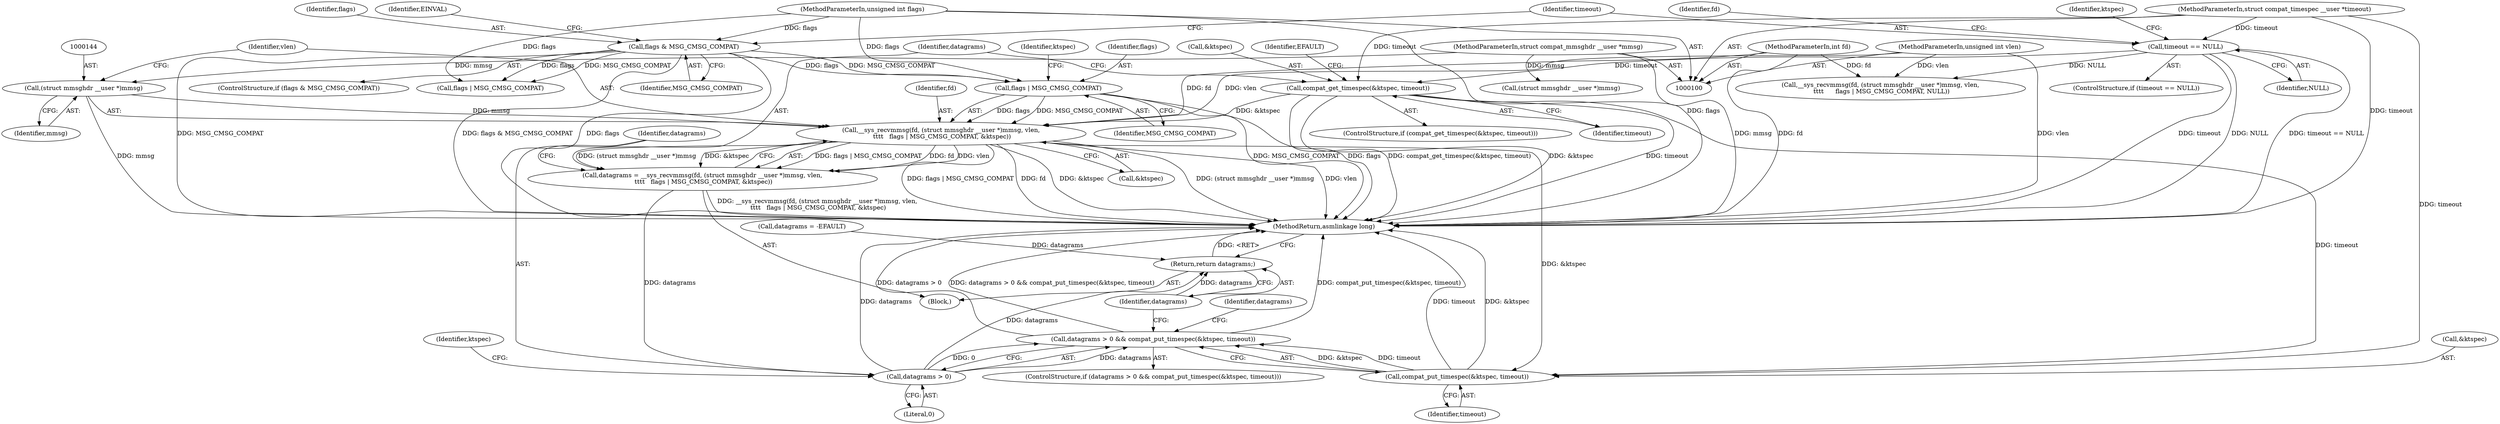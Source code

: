 digraph "0_linux_2def2ef2ae5f3990aabdbe8a755911902707d268@API" {
"1000141" [label="(Call,__sys_recvmmsg(fd, (struct mmsghdr __user *)mmsg, vlen,\n \t\t\t\t   flags | MSG_CMSG_COMPAT, &ktspec))"];
"1000101" [label="(MethodParameterIn,int fd)"];
"1000143" [label="(Call,(struct mmsghdr __user *)mmsg)"];
"1000102" [label="(MethodParameterIn,struct compat_mmsghdr __user *mmsg)"];
"1000103" [label="(MethodParameterIn,unsigned int vlen)"];
"1000147" [label="(Call,flags | MSG_CMSG_COMPAT)"];
"1000110" [label="(Call,flags & MSG_CMSG_COMPAT)"];
"1000104" [label="(MethodParameterIn,unsigned int flags)"];
"1000132" [label="(Call,compat_get_timespec(&ktspec, timeout))"];
"1000117" [label="(Call,timeout == NULL)"];
"1000105" [label="(MethodParameterIn,struct compat_timespec __user *timeout)"];
"1000139" [label="(Call,datagrams = __sys_recvmmsg(fd, (struct mmsghdr __user *)mmsg, vlen,\n \t\t\t\t   flags | MSG_CMSG_COMPAT, &ktspec))"];
"1000154" [label="(Call,datagrams > 0)"];
"1000153" [label="(Call,datagrams > 0 && compat_put_timespec(&ktspec, timeout))"];
"1000165" [label="(Return,return datagrams;)"];
"1000157" [label="(Call,compat_put_timespec(&ktspec, timeout))"];
"1000110" [label="(Call,flags & MSG_CMSG_COMPAT)"];
"1000159" [label="(Identifier,ktspec)"];
"1000166" [label="(Identifier,datagrams)"];
"1000158" [label="(Call,&ktspec)"];
"1000162" [label="(Identifier,datagrams)"];
"1000142" [label="(Identifier,fd)"];
"1000112" [label="(Identifier,MSG_CMSG_COMPAT)"];
"1000153" [label="(Call,datagrams > 0 && compat_put_timespec(&ktspec, timeout))"];
"1000151" [label="(Identifier,ktspec)"];
"1000147" [label="(Call,flags | MSG_CMSG_COMPAT)"];
"1000106" [label="(Block,)"];
"1000119" [label="(Identifier,NULL)"];
"1000116" [label="(ControlStructure,if (timeout == NULL))"];
"1000131" [label="(ControlStructure,if (compat_get_timespec(&ktspec, timeout)))"];
"1000123" [label="(Call,(struct mmsghdr __user *)mmsg)"];
"1000101" [label="(MethodParameterIn,int fd)"];
"1000122" [label="(Identifier,fd)"];
"1000133" [label="(Call,&ktspec)"];
"1000109" [label="(ControlStructure,if (flags & MSG_CMSG_COMPAT))"];
"1000118" [label="(Identifier,timeout)"];
"1000160" [label="(Identifier,timeout)"];
"1000102" [label="(MethodParameterIn,struct compat_mmsghdr __user *mmsg)"];
"1000132" [label="(Call,compat_get_timespec(&ktspec, timeout))"];
"1000154" [label="(Call,datagrams > 0)"];
"1000127" [label="(Call,flags | MSG_CMSG_COMPAT)"];
"1000161" [label="(Call,datagrams = -EFAULT)"];
"1000141" [label="(Call,__sys_recvmmsg(fd, (struct mmsghdr __user *)mmsg, vlen,\n \t\t\t\t   flags | MSG_CMSG_COMPAT, &ktspec))"];
"1000155" [label="(Identifier,datagrams)"];
"1000111" [label="(Identifier,flags)"];
"1000152" [label="(ControlStructure,if (datagrams > 0 && compat_put_timespec(&ktspec, timeout)))"];
"1000157" [label="(Call,compat_put_timespec(&ktspec, timeout))"];
"1000115" [label="(Identifier,EINVAL)"];
"1000139" [label="(Call,datagrams = __sys_recvmmsg(fd, (struct mmsghdr __user *)mmsg, vlen,\n \t\t\t\t   flags | MSG_CMSG_COMPAT, &ktspec))"];
"1000140" [label="(Identifier,datagrams)"];
"1000149" [label="(Identifier,MSG_CMSG_COMPAT)"];
"1000145" [label="(Identifier,mmsg)"];
"1000105" [label="(MethodParameterIn,struct compat_timespec __user *timeout)"];
"1000134" [label="(Identifier,ktspec)"];
"1000156" [label="(Literal,0)"];
"1000165" [label="(Return,return datagrams;)"];
"1000117" [label="(Call,timeout == NULL)"];
"1000143" [label="(Call,(struct mmsghdr __user *)mmsg)"];
"1000121" [label="(Call,__sys_recvmmsg(fd, (struct mmsghdr __user *)mmsg, vlen,\n \t\t\t\t      flags | MSG_CMSG_COMPAT, NULL))"];
"1000104" [label="(MethodParameterIn,unsigned int flags)"];
"1000103" [label="(MethodParameterIn,unsigned int vlen)"];
"1000150" [label="(Call,&ktspec)"];
"1000135" [label="(Identifier,timeout)"];
"1000146" [label="(Identifier,vlen)"];
"1000167" [label="(MethodReturn,asmlinkage long)"];
"1000148" [label="(Identifier,flags)"];
"1000138" [label="(Identifier,EFAULT)"];
"1000141" -> "1000139"  [label="AST: "];
"1000141" -> "1000150"  [label="CFG: "];
"1000142" -> "1000141"  [label="AST: "];
"1000143" -> "1000141"  [label="AST: "];
"1000146" -> "1000141"  [label="AST: "];
"1000147" -> "1000141"  [label="AST: "];
"1000150" -> "1000141"  [label="AST: "];
"1000139" -> "1000141"  [label="CFG: "];
"1000141" -> "1000167"  [label="DDG: fd"];
"1000141" -> "1000167"  [label="DDG: &ktspec"];
"1000141" -> "1000167"  [label="DDG: (struct mmsghdr __user *)mmsg"];
"1000141" -> "1000167"  [label="DDG: vlen"];
"1000141" -> "1000167"  [label="DDG: flags | MSG_CMSG_COMPAT"];
"1000141" -> "1000139"  [label="DDG: flags | MSG_CMSG_COMPAT"];
"1000141" -> "1000139"  [label="DDG: fd"];
"1000141" -> "1000139"  [label="DDG: vlen"];
"1000141" -> "1000139"  [label="DDG: (struct mmsghdr __user *)mmsg"];
"1000141" -> "1000139"  [label="DDG: &ktspec"];
"1000101" -> "1000141"  [label="DDG: fd"];
"1000143" -> "1000141"  [label="DDG: mmsg"];
"1000103" -> "1000141"  [label="DDG: vlen"];
"1000147" -> "1000141"  [label="DDG: flags"];
"1000147" -> "1000141"  [label="DDG: MSG_CMSG_COMPAT"];
"1000132" -> "1000141"  [label="DDG: &ktspec"];
"1000141" -> "1000157"  [label="DDG: &ktspec"];
"1000101" -> "1000100"  [label="AST: "];
"1000101" -> "1000167"  [label="DDG: fd"];
"1000101" -> "1000121"  [label="DDG: fd"];
"1000143" -> "1000145"  [label="CFG: "];
"1000144" -> "1000143"  [label="AST: "];
"1000145" -> "1000143"  [label="AST: "];
"1000146" -> "1000143"  [label="CFG: "];
"1000143" -> "1000167"  [label="DDG: mmsg"];
"1000102" -> "1000143"  [label="DDG: mmsg"];
"1000102" -> "1000100"  [label="AST: "];
"1000102" -> "1000167"  [label="DDG: mmsg"];
"1000102" -> "1000123"  [label="DDG: mmsg"];
"1000103" -> "1000100"  [label="AST: "];
"1000103" -> "1000167"  [label="DDG: vlen"];
"1000103" -> "1000121"  [label="DDG: vlen"];
"1000147" -> "1000149"  [label="CFG: "];
"1000148" -> "1000147"  [label="AST: "];
"1000149" -> "1000147"  [label="AST: "];
"1000151" -> "1000147"  [label="CFG: "];
"1000147" -> "1000167"  [label="DDG: MSG_CMSG_COMPAT"];
"1000147" -> "1000167"  [label="DDG: flags"];
"1000110" -> "1000147"  [label="DDG: flags"];
"1000110" -> "1000147"  [label="DDG: MSG_CMSG_COMPAT"];
"1000104" -> "1000147"  [label="DDG: flags"];
"1000110" -> "1000109"  [label="AST: "];
"1000110" -> "1000112"  [label="CFG: "];
"1000111" -> "1000110"  [label="AST: "];
"1000112" -> "1000110"  [label="AST: "];
"1000115" -> "1000110"  [label="CFG: "];
"1000118" -> "1000110"  [label="CFG: "];
"1000110" -> "1000167"  [label="DDG: MSG_CMSG_COMPAT"];
"1000110" -> "1000167"  [label="DDG: flags & MSG_CMSG_COMPAT"];
"1000110" -> "1000167"  [label="DDG: flags"];
"1000104" -> "1000110"  [label="DDG: flags"];
"1000110" -> "1000127"  [label="DDG: flags"];
"1000110" -> "1000127"  [label="DDG: MSG_CMSG_COMPAT"];
"1000104" -> "1000100"  [label="AST: "];
"1000104" -> "1000167"  [label="DDG: flags"];
"1000104" -> "1000127"  [label="DDG: flags"];
"1000132" -> "1000131"  [label="AST: "];
"1000132" -> "1000135"  [label="CFG: "];
"1000133" -> "1000132"  [label="AST: "];
"1000135" -> "1000132"  [label="AST: "];
"1000138" -> "1000132"  [label="CFG: "];
"1000140" -> "1000132"  [label="CFG: "];
"1000132" -> "1000167"  [label="DDG: compat_get_timespec(&ktspec, timeout)"];
"1000132" -> "1000167"  [label="DDG: &ktspec"];
"1000132" -> "1000167"  [label="DDG: timeout"];
"1000117" -> "1000132"  [label="DDG: timeout"];
"1000105" -> "1000132"  [label="DDG: timeout"];
"1000132" -> "1000157"  [label="DDG: timeout"];
"1000117" -> "1000116"  [label="AST: "];
"1000117" -> "1000119"  [label="CFG: "];
"1000118" -> "1000117"  [label="AST: "];
"1000119" -> "1000117"  [label="AST: "];
"1000122" -> "1000117"  [label="CFG: "];
"1000134" -> "1000117"  [label="CFG: "];
"1000117" -> "1000167"  [label="DDG: timeout == NULL"];
"1000117" -> "1000167"  [label="DDG: timeout"];
"1000117" -> "1000167"  [label="DDG: NULL"];
"1000105" -> "1000117"  [label="DDG: timeout"];
"1000117" -> "1000121"  [label="DDG: NULL"];
"1000105" -> "1000100"  [label="AST: "];
"1000105" -> "1000167"  [label="DDG: timeout"];
"1000105" -> "1000157"  [label="DDG: timeout"];
"1000139" -> "1000106"  [label="AST: "];
"1000140" -> "1000139"  [label="AST: "];
"1000155" -> "1000139"  [label="CFG: "];
"1000139" -> "1000167"  [label="DDG: __sys_recvmmsg(fd, (struct mmsghdr __user *)mmsg, vlen,\n \t\t\t\t   flags | MSG_CMSG_COMPAT, &ktspec)"];
"1000139" -> "1000154"  [label="DDG: datagrams"];
"1000154" -> "1000153"  [label="AST: "];
"1000154" -> "1000156"  [label="CFG: "];
"1000155" -> "1000154"  [label="AST: "];
"1000156" -> "1000154"  [label="AST: "];
"1000159" -> "1000154"  [label="CFG: "];
"1000153" -> "1000154"  [label="CFG: "];
"1000154" -> "1000167"  [label="DDG: datagrams"];
"1000154" -> "1000153"  [label="DDG: datagrams"];
"1000154" -> "1000153"  [label="DDG: 0"];
"1000154" -> "1000165"  [label="DDG: datagrams"];
"1000153" -> "1000152"  [label="AST: "];
"1000153" -> "1000157"  [label="CFG: "];
"1000157" -> "1000153"  [label="AST: "];
"1000162" -> "1000153"  [label="CFG: "];
"1000166" -> "1000153"  [label="CFG: "];
"1000153" -> "1000167"  [label="DDG: compat_put_timespec(&ktspec, timeout)"];
"1000153" -> "1000167"  [label="DDG: datagrams > 0"];
"1000153" -> "1000167"  [label="DDG: datagrams > 0 && compat_put_timespec(&ktspec, timeout)"];
"1000157" -> "1000153"  [label="DDG: &ktspec"];
"1000157" -> "1000153"  [label="DDG: timeout"];
"1000165" -> "1000106"  [label="AST: "];
"1000165" -> "1000166"  [label="CFG: "];
"1000166" -> "1000165"  [label="AST: "];
"1000167" -> "1000165"  [label="CFG: "];
"1000165" -> "1000167"  [label="DDG: <RET>"];
"1000166" -> "1000165"  [label="DDG: datagrams"];
"1000161" -> "1000165"  [label="DDG: datagrams"];
"1000157" -> "1000160"  [label="CFG: "];
"1000158" -> "1000157"  [label="AST: "];
"1000160" -> "1000157"  [label="AST: "];
"1000157" -> "1000167"  [label="DDG: timeout"];
"1000157" -> "1000167"  [label="DDG: &ktspec"];
}
